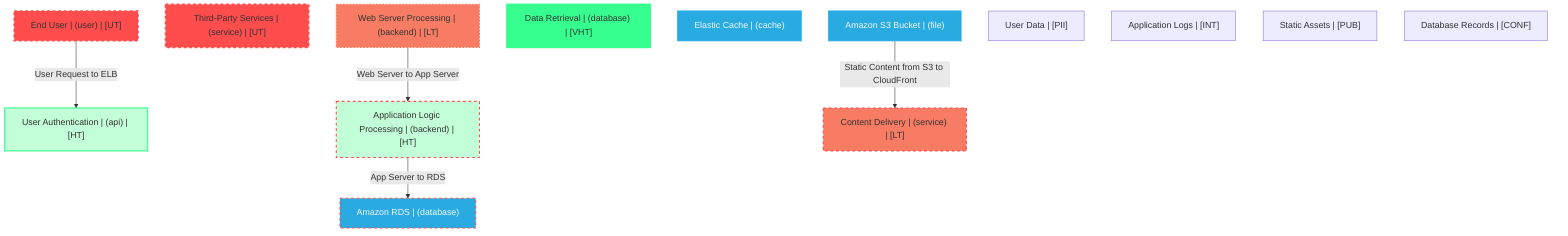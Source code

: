 graph TB
  node_01F8FZ3K5F9W3F6G7J8K4D5E6M["End User | (user) | [UT]"]:::untrusted
  node_01F8FZ3K5F9W3F6G7J8K4D5E6N["Third-Party Services | (service) | [UT]"]:::untrusted
  node_01F8FZ3K5F9W3F6G7J8K4D5E6E["User Authentication | (api) | [HT]"]:::highTrust
  node_01F8FZ3K5F9W3F6G7J8K4D5E6F["Web Server Processing | (backend) | [LT]"]:::lowTrust
  node_01F8FZ3K5F9W3F6G7J8K4D5E6G["Application Logic Processing | (backend) | [HT]"]:::highTrust
  node_01F8FZ3K5F9W3F6G7J8K4D5E6H["Data Retrieval | (database) | [VHT]"]:::veryHighTrust
  node_01F8FZ3K5F9W3F6G7J8K4D5E6I["Content Delivery | (service) | [LT]"]:::lowTrust
  node_01F8FZ3K5F9W3F6G7J8K4D5E6J["Amazon RDS | (database)"]:::dataStore
  node_01F8FZ3K5F9W3F6G7J8K4D5E6K["Elastic Cache | (cache)"]:::dataStore
  node_01F8FZ3K5F9W3F6G7J8K4D5E6L["Amazon S3 Bucket | (file)"]:::dataStore
  node_01F8FZ3K5F9W3F6G7J8K4D5E6A["User Data | [PII]"]:::dataAsset,pii
  node_01F8FZ3K5F9W3F6G7J8K4D5E6B["Application Logs | [INT]"]:::dataAsset,internal
  node_01F8FZ3K5F9W3F6G7J8K4D5E6C["Static Assets | [PUB]"]:::dataAsset,public
  node_01F8FZ3K5F9W3F6G7J8K4D5E6D["Database Records | [CONF]"]:::dataAsset,confidential

  node_01F8FZ3K5F9W3F6G7J8K4D5E6M -->|User Request to ELB| node_01F8FZ3K5F9W3F6G7J8K4D5E6E:::encryptedFlow
  node_01F8FZ3K5F9W3F6G7J8K4D5E6F -->|Web Server to App Server| node_01F8FZ3K5F9W3F6G7J8K4D5E6G:::unencryptedFlow
  node_01F8FZ3K5F9W3F6G7J8K4D5E6G -->|App Server to RDS| node_01F8FZ3K5F9W3F6G7J8K4D5E6J:::unencryptedFlow
  node_01F8FZ3K5F9W3F6G7J8K4D5E6L -->|Static Content from S3 to CloudFront| node_01F8FZ3K5F9W3F6G7J8K4D5E6I:::unencryptedFlow

  classDef externalEntity fill:#FF4C4C,stroke:#FF4C4C,stroke-width:2px,color:#F5F7FA
  classDef process fill:#36FF8F,stroke:#36FF8F,stroke-width:2px,color:#0B0D17
  classDef dataStore fill:#29ABE2,stroke:#29ABE2,stroke-width:2px,color:#F5F7FA
  classDef dataAsset fill:#A259FF,stroke:#c3a4ff,stroke-width:2px,color:#F5F7FA
  classDef untrusted fill:#FF4C4C,stroke:#FF4C4C,stroke-width:3px,stroke-dasharray:5 5
  classDef lowTrust fill:#f77c63,stroke:#f77c63,stroke-width:2px,stroke-dasharray:3 3
  classDef mediumTrust fill:#FFD300,stroke:#FFD300,stroke-width:2px
  classDef highTrust fill:#C2FFD8,stroke:#36FF8F,stroke-width:2px
  classDef veryHighTrust fill:#36FF8F,stroke:#36FF8F,stroke-width:3px
  classDef public fill:#C2FFD8,stroke:#36FF8F,stroke-width:1px
  classDef internal fill:#FFF2B3,stroke:#FFD300,stroke-width:1px
  classDef confidential fill:#FFB3B3,stroke:#FF4C4C,stroke-width:2px
  classDef restricted fill:#FF4C4C,stroke:#FF4C4C,stroke-width:3px
  classDef pii fill:#ffa1ad,stroke:#A259FF,stroke-width:2px
  classDef pci fill:#FF4C4C,stroke:#FF4C4C,stroke-width:3px
  classDef phi fill:#ffa1ad,stroke:#A259FF,stroke-width:3px
  classDef encryptedFlow stroke:#36FF8F,stroke-width:2px
  classDef unencryptedFlow stroke:#FF4C4C,stroke-width:2px,stroke-dasharray:5 5
  classDef authenticatedFlow stroke:#29ABE2,stroke-width:2px
  classDef trustBoundary fill:transparent,stroke:#2E3440,stroke-width:3px,stroke-dasharray:10 5